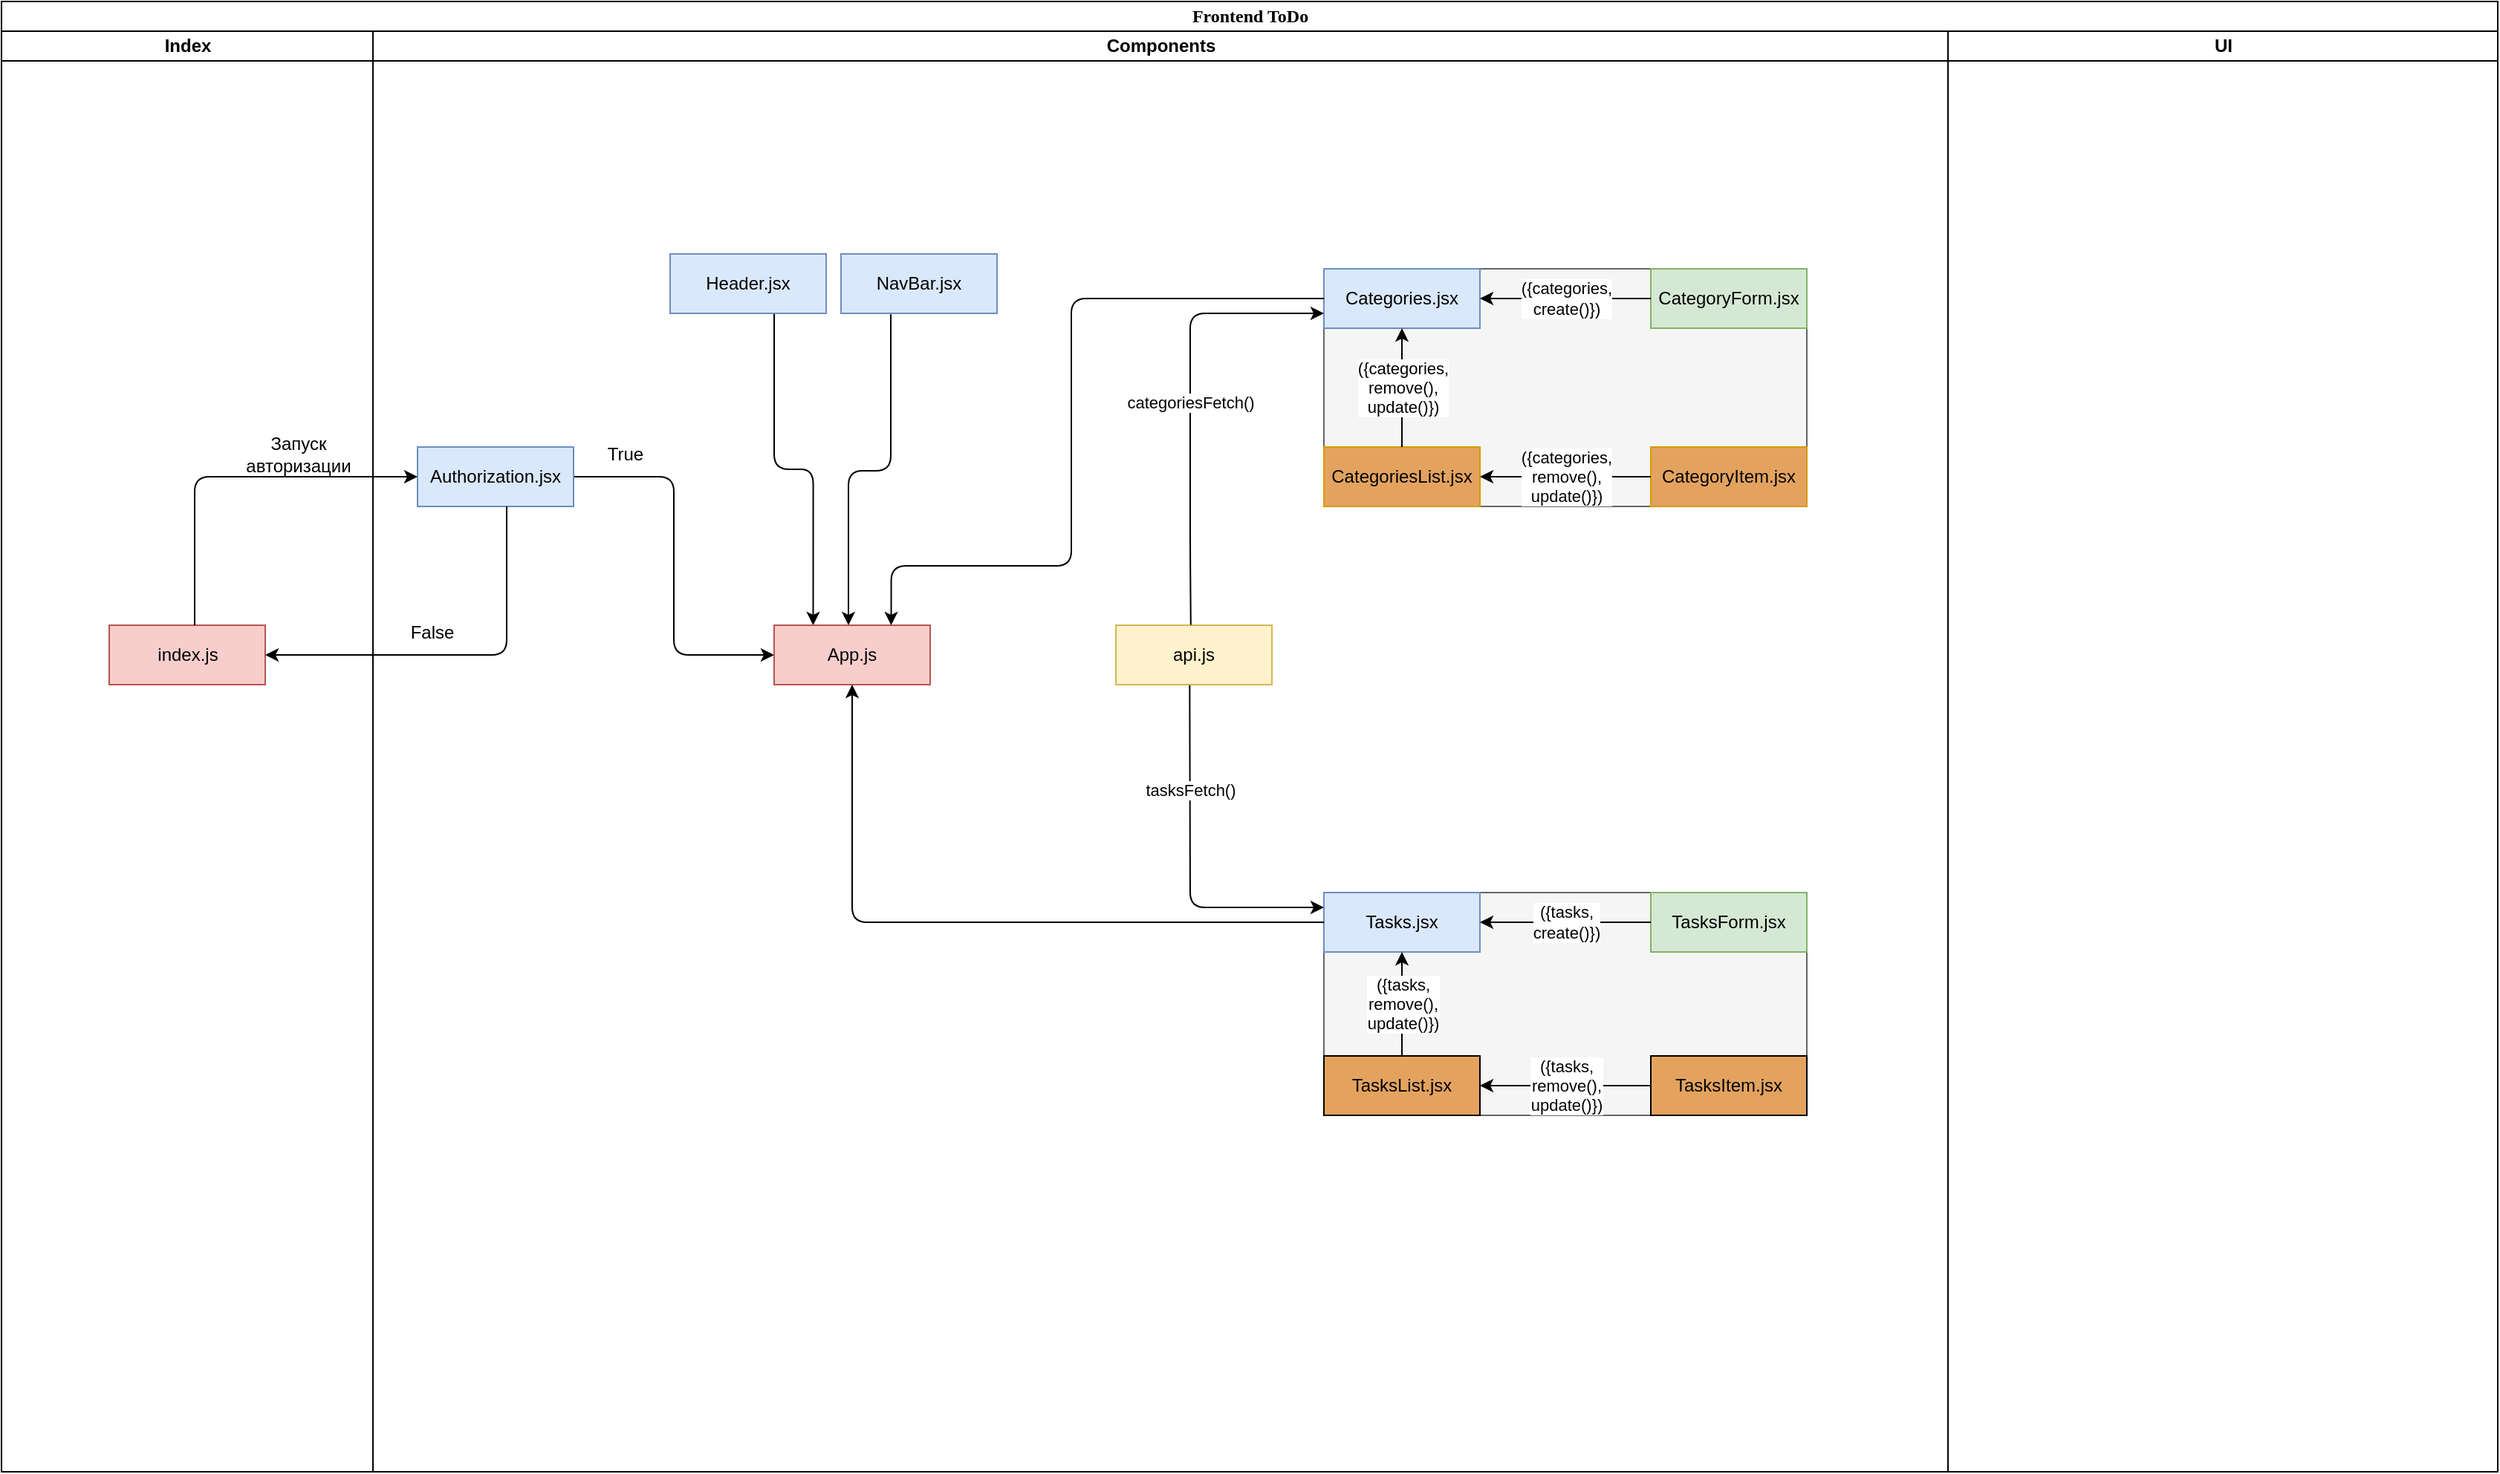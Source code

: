 <mxfile version="21.6.5" type="github">
  <diagram name="Frontend" id="0783ab3e-0a74-02c8-0abd-f7b4e66b4bec">
    <mxGraphModel dx="2045" dy="637" grid="1" gridSize="10" guides="1" tooltips="1" connect="1" arrows="1" fold="1" page="1" pageScale="1" pageWidth="850" pageHeight="1100" background="none" math="0" shadow="0">
      <root>
        <mxCell id="0" />
        <mxCell id="1" parent="0" />
        <mxCell id="1c1d494c118603dd-1" value="Frontend ToDo" style="swimlane;html=1;childLayout=stackLayout;startSize=20;rounded=0;shadow=0;comic=0;labelBackgroundColor=none;strokeWidth=1;fontFamily=Verdana;fontSize=12;align=center;" parent="1" vertex="1">
          <mxGeometry x="-40" y="70" width="1680" height="990" as="geometry" />
        </mxCell>
        <mxCell id="1c1d494c118603dd-2" value="Index" style="swimlane;html=1;startSize=20;" parent="1c1d494c118603dd-1" vertex="1">
          <mxGeometry y="20" width="250" height="970" as="geometry" />
        </mxCell>
        <mxCell id="Hatcnh2Sir8SRmg99cJd-18" value="index.js" style="rounded=0;whiteSpace=wrap;html=1;fillColor=#f8cecc;strokeColor=#b85450;" parent="1c1d494c118603dd-2" vertex="1">
          <mxGeometry x="72.5" y="400" width="105" height="40" as="geometry" />
        </mxCell>
        <mxCell id="Hatcnh2Sir8SRmg99cJd-23" value="Запуск авторизации" style="text;html=1;strokeColor=none;fillColor=none;align=center;verticalAlign=middle;whiteSpace=wrap;rounded=0;" parent="1c1d494c118603dd-2" vertex="1">
          <mxGeometry x="150" y="270" width="100" height="30" as="geometry" />
        </mxCell>
        <mxCell id="1c1d494c118603dd-3" value="Components" style="swimlane;html=1;startSize=20;overflow=visible;fillStyle=auto;" parent="1c1d494c118603dd-1" vertex="1">
          <mxGeometry x="250" y="20" width="1060" height="970" as="geometry" />
        </mxCell>
        <mxCell id="Hatcnh2Sir8SRmg99cJd-30" style="edgeStyle=orthogonalEdgeStyle;rounded=1;orthogonalLoop=1;jettySize=auto;html=1;entryX=0;entryY=0.5;entryDx=0;entryDy=0;" parent="1c1d494c118603dd-3" source="Hatcnh2Sir8SRmg99cJd-2" target="Hatcnh2Sir8SRmg99cJd-1" edge="1">
          <mxGeometry relative="1" as="geometry" />
        </mxCell>
        <mxCell id="Hatcnh2Sir8SRmg99cJd-2" value="Authorization.jsx" style="rounded=0;whiteSpace=wrap;html=1;fillColor=#dae8fc;strokeColor=#6c8ebf;" parent="1c1d494c118603dd-3" vertex="1">
          <mxGeometry x="30" y="280" width="105" height="40" as="geometry" />
        </mxCell>
        <mxCell id="QIrwqinoMJVfx_VkA9Hf-7" style="edgeStyle=orthogonalEdgeStyle;rounded=1;orthogonalLoop=1;jettySize=auto;html=1;entryX=0.656;entryY=-0.037;entryDx=0;entryDy=0;entryPerimeter=0;exitX=0.319;exitY=1.016;exitDx=0;exitDy=0;exitPerimeter=0;" parent="1c1d494c118603dd-3" source="Hatcnh2Sir8SRmg99cJd-6" edge="1">
          <mxGeometry relative="1" as="geometry">
            <mxPoint x="371.15" y="191.48" as="sourcePoint" />
            <mxPoint x="320.0" y="400" as="targetPoint" />
            <Array as="points">
              <mxPoint x="349" y="296" />
              <mxPoint x="320" y="296" />
            </Array>
          </mxGeometry>
        </mxCell>
        <mxCell id="Hatcnh2Sir8SRmg99cJd-6" value="NavBar.jsx" style="rounded=0;whiteSpace=wrap;html=1;fillColor=#dae8fc;strokeColor=#6c8ebf;" parent="1c1d494c118603dd-3" vertex="1">
          <mxGeometry x="315" y="150" width="105" height="40" as="geometry" />
        </mxCell>
        <mxCell id="QIrwqinoMJVfx_VkA9Hf-6" style="edgeStyle=orthogonalEdgeStyle;rounded=1;orthogonalLoop=1;jettySize=auto;html=1;entryX=0.25;entryY=0;entryDx=0;entryDy=0;" parent="1c1d494c118603dd-3" source="Hatcnh2Sir8SRmg99cJd-7" target="Hatcnh2Sir8SRmg99cJd-1" edge="1">
          <mxGeometry relative="1" as="geometry">
            <Array as="points">
              <mxPoint x="270" y="295" />
              <mxPoint x="296" y="295" />
            </Array>
          </mxGeometry>
        </mxCell>
        <mxCell id="Hatcnh2Sir8SRmg99cJd-7" value="Header.jsx" style="rounded=0;whiteSpace=wrap;html=1;fillColor=#dae8fc;strokeColor=#6c8ebf;" parent="1c1d494c118603dd-3" vertex="1">
          <mxGeometry x="200" y="150" width="105" height="40" as="geometry" />
        </mxCell>
        <mxCell id="Hatcnh2Sir8SRmg99cJd-1" value="App.js" style="rounded=0;whiteSpace=wrap;html=1;fillColor=#f8cecc;strokeColor=#b85450;" parent="1c1d494c118603dd-3" vertex="1">
          <mxGeometry x="270" y="400" width="105" height="40" as="geometry" />
        </mxCell>
        <mxCell id="Hatcnh2Sir8SRmg99cJd-32" value="True" style="text;html=1;strokeColor=none;fillColor=none;align=center;verticalAlign=middle;whiteSpace=wrap;rounded=0;" parent="1c1d494c118603dd-3" vertex="1">
          <mxGeometry x="140" y="270" width="60" height="30" as="geometry" />
        </mxCell>
        <mxCell id="Hatcnh2Sir8SRmg99cJd-34" value="False" style="text;html=1;strokeColor=none;fillColor=none;align=center;verticalAlign=middle;whiteSpace=wrap;rounded=0;" parent="1c1d494c118603dd-3" vertex="1">
          <mxGeometry x="10" y="390" width="60" height="30" as="geometry" />
        </mxCell>
        <mxCell id="A1BnjpYrMNNQiAo5bSDg-16" value="" style="group;shadow=0;labelBorderColor=none;fillColor=#f5f5f5;strokeColor=#666666;fontColor=#333333;" vertex="1" connectable="0" parent="1c1d494c118603dd-3">
          <mxGeometry x="640" y="160" width="325" height="160" as="geometry" />
        </mxCell>
        <mxCell id="Hatcnh2Sir8SRmg99cJd-5" value="Categories.jsx" style="rounded=0;whiteSpace=wrap;html=1;fillColor=#dae8fc;strokeColor=#6c8ebf;" parent="A1BnjpYrMNNQiAo5bSDg-16" vertex="1">
          <mxGeometry width="105" height="40" as="geometry" />
        </mxCell>
        <mxCell id="Hatcnh2Sir8SRmg99cJd-35" value="CategoriesList.jsx" style="rounded=0;whiteSpace=wrap;html=1;fillColor=#e3a35f;strokeColor=#d79b00;" parent="A1BnjpYrMNNQiAo5bSDg-16" vertex="1">
          <mxGeometry y="120" width="105" height="40" as="geometry" />
        </mxCell>
        <mxCell id="Hatcnh2Sir8SRmg99cJd-36" value="CategoryForm.jsx" style="rounded=0;whiteSpace=wrap;html=1;fillColor=#d5e8d4;strokeColor=#82b366;" parent="A1BnjpYrMNNQiAo5bSDg-16" vertex="1">
          <mxGeometry x="220" width="105" height="40" as="geometry" />
        </mxCell>
        <mxCell id="Hatcnh2Sir8SRmg99cJd-37" value="CategoryItem.jsx" style="rounded=0;whiteSpace=wrap;html=1;fillColor=#e3a35f;strokeColor=#d79b00;" parent="A1BnjpYrMNNQiAo5bSDg-16" vertex="1">
          <mxGeometry x="220" y="120" width="105" height="40" as="geometry" />
        </mxCell>
        <mxCell id="A1BnjpYrMNNQiAo5bSDg-3" value="" style="endArrow=classic;html=1;rounded=0;entryX=0.5;entryY=1;entryDx=0;entryDy=0;" edge="1" parent="A1BnjpYrMNNQiAo5bSDg-16" source="Hatcnh2Sir8SRmg99cJd-35" target="Hatcnh2Sir8SRmg99cJd-5">
          <mxGeometry relative="1" as="geometry">
            <mxPoint x="-250" y="190" as="sourcePoint" />
            <mxPoint x="-90" y="190" as="targetPoint" />
          </mxGeometry>
        </mxCell>
        <mxCell id="A1BnjpYrMNNQiAo5bSDg-4" value="({categories,&lt;br&gt;remove(),&lt;br&gt;update()})" style="edgeLabel;resizable=0;html=1;align=center;verticalAlign=middle;" connectable="0" vertex="1" parent="A1BnjpYrMNNQiAo5bSDg-3">
          <mxGeometry relative="1" as="geometry" />
        </mxCell>
        <mxCell id="A1BnjpYrMNNQiAo5bSDg-9" value="" style="endArrow=classic;html=1;rounded=0;exitX=0;exitY=0.5;exitDx=0;exitDy=0;entryX=1;entryY=0.5;entryDx=0;entryDy=0;" edge="1" parent="A1BnjpYrMNNQiAo5bSDg-16" source="Hatcnh2Sir8SRmg99cJd-37" target="Hatcnh2Sir8SRmg99cJd-35">
          <mxGeometry relative="1" as="geometry">
            <mxPoint y="110" as="sourcePoint" />
            <mxPoint x="160" y="110" as="targetPoint" />
          </mxGeometry>
        </mxCell>
        <mxCell id="A1BnjpYrMNNQiAo5bSDg-10" value="({categories,&lt;br style=&quot;border-color: var(--border-color);&quot;&gt;remove(),&lt;br style=&quot;border-color: var(--border-color);&quot;&gt;update()})" style="edgeLabel;resizable=0;html=1;align=center;verticalAlign=middle;" connectable="0" vertex="1" parent="A1BnjpYrMNNQiAo5bSDg-9">
          <mxGeometry relative="1" as="geometry" />
        </mxCell>
        <mxCell id="A1BnjpYrMNNQiAo5bSDg-13" value="" style="endArrow=classic;html=1;rounded=0;exitX=0;exitY=0.5;exitDx=0;exitDy=0;entryX=1;entryY=0.5;entryDx=0;entryDy=0;" edge="1" parent="A1BnjpYrMNNQiAo5bSDg-16" source="Hatcnh2Sir8SRmg99cJd-36" target="Hatcnh2Sir8SRmg99cJd-5">
          <mxGeometry relative="1" as="geometry">
            <mxPoint x="80" y="70" as="sourcePoint" />
            <mxPoint x="180" y="70" as="targetPoint" />
          </mxGeometry>
        </mxCell>
        <mxCell id="A1BnjpYrMNNQiAo5bSDg-14" value="({categories,&lt;br&gt;create()})" style="edgeLabel;resizable=0;html=1;align=center;verticalAlign=middle;" connectable="0" vertex="1" parent="A1BnjpYrMNNQiAo5bSDg-13">
          <mxGeometry relative="1" as="geometry" />
        </mxCell>
        <mxCell id="A1BnjpYrMNNQiAo5bSDg-17" value="api.js" style="rounded=0;whiteSpace=wrap;html=1;fillColor=#fff2cc;strokeColor=#d6b656;" vertex="1" parent="1c1d494c118603dd-3">
          <mxGeometry x="500" y="400" width="105" height="40" as="geometry" />
        </mxCell>
        <mxCell id="A1BnjpYrMNNQiAo5bSDg-19" value="" style="endArrow=classic;html=1;rounded=1;entryX=0;entryY=0.75;entryDx=0;entryDy=0;exitX=0.48;exitY=-0.007;exitDx=0;exitDy=0;exitPerimeter=0;" edge="1" parent="1c1d494c118603dd-3" source="A1BnjpYrMNNQiAo5bSDg-17" target="Hatcnh2Sir8SRmg99cJd-5">
          <mxGeometry relative="1" as="geometry">
            <mxPoint x="480" y="330" as="sourcePoint" />
            <mxPoint x="580" y="330" as="targetPoint" />
            <Array as="points">
              <mxPoint x="550" y="350" />
              <mxPoint x="550" y="190" />
            </Array>
          </mxGeometry>
        </mxCell>
        <mxCell id="A1BnjpYrMNNQiAo5bSDg-20" value="categoriesFetch()" style="edgeLabel;resizable=0;html=1;align=center;verticalAlign=middle;" connectable="0" vertex="1" parent="A1BnjpYrMNNQiAo5bSDg-19">
          <mxGeometry relative="1" as="geometry" />
        </mxCell>
        <mxCell id="A1BnjpYrMNNQiAo5bSDg-21" style="edgeStyle=orthogonalEdgeStyle;rounded=1;orthogonalLoop=1;jettySize=auto;html=1;entryX=0.75;entryY=0;entryDx=0;entryDy=0;" edge="1" parent="1c1d494c118603dd-3" source="Hatcnh2Sir8SRmg99cJd-5" target="Hatcnh2Sir8SRmg99cJd-1">
          <mxGeometry relative="1" as="geometry">
            <Array as="points">
              <mxPoint x="470" y="180" />
              <mxPoint x="470" y="360" />
              <mxPoint x="349" y="360" />
            </Array>
          </mxGeometry>
        </mxCell>
        <mxCell id="A1BnjpYrMNNQiAo5bSDg-23" value="" style="endArrow=classic;html=1;rounded=1;entryX=0;entryY=0.25;entryDx=0;entryDy=0;exitX=0.473;exitY=1.008;exitDx=0;exitDy=0;exitPerimeter=0;" edge="1" parent="1c1d494c118603dd-3" source="A1BnjpYrMNNQiAo5bSDg-17" target="Hatcnh2Sir8SRmg99cJd-4">
          <mxGeometry relative="1" as="geometry">
            <mxPoint x="470" y="580" as="sourcePoint" />
            <mxPoint x="570" y="580" as="targetPoint" />
            <Array as="points">
              <mxPoint x="550" y="590" />
            </Array>
          </mxGeometry>
        </mxCell>
        <mxCell id="A1BnjpYrMNNQiAo5bSDg-24" value="tasksFetch()" style="edgeLabel;resizable=0;html=1;align=center;verticalAlign=middle;" connectable="0" vertex="1" parent="A1BnjpYrMNNQiAo5bSDg-23">
          <mxGeometry relative="1" as="geometry">
            <mxPoint y="-50" as="offset" />
          </mxGeometry>
        </mxCell>
        <mxCell id="A1BnjpYrMNNQiAo5bSDg-31" value="" style="group;fillColor=#f5f5f5;fontColor=#333333;strokeColor=#666666;" vertex="1" connectable="0" parent="1c1d494c118603dd-3">
          <mxGeometry x="640" y="580" width="325" height="150" as="geometry" />
        </mxCell>
        <mxCell id="Hatcnh2Sir8SRmg99cJd-51" value="" style="group;container=0;" parent="A1BnjpYrMNNQiAo5bSDg-31" vertex="1" connectable="0">
          <mxGeometry width="247.5" height="110" as="geometry" />
        </mxCell>
        <mxCell id="Hatcnh2Sir8SRmg99cJd-4" value="Tasks.jsx" style="rounded=0;whiteSpace=wrap;html=1;fillColor=#dae8fc;strokeColor=#6c8ebf;" parent="A1BnjpYrMNNQiAo5bSDg-31" vertex="1">
          <mxGeometry width="105" height="40" as="geometry" />
        </mxCell>
        <mxCell id="Hatcnh2Sir8SRmg99cJd-45" value="TasksForm.jsx" style="rounded=0;whiteSpace=wrap;html=1;fillColor=#d5e8d4;strokeColor=#82b366;" parent="A1BnjpYrMNNQiAo5bSDg-31" vertex="1">
          <mxGeometry x="220" width="105" height="40" as="geometry" />
        </mxCell>
        <mxCell id="Hatcnh2Sir8SRmg99cJd-46" value="TasksList.jsx" style="rounded=0;whiteSpace=wrap;html=1;fillColor=#e3a35f;" parent="A1BnjpYrMNNQiAo5bSDg-31" vertex="1">
          <mxGeometry y="110" width="105" height="40" as="geometry" />
        </mxCell>
        <mxCell id="Hatcnh2Sir8SRmg99cJd-47" value="TasksItem.jsx" style="rounded=0;whiteSpace=wrap;html=1;fillColor=#e3a35f;" parent="A1BnjpYrMNNQiAo5bSDg-31" vertex="1">
          <mxGeometry x="220" y="110" width="105" height="40" as="geometry" />
        </mxCell>
        <mxCell id="A1BnjpYrMNNQiAo5bSDg-25" value="" style="endArrow=classic;html=1;rounded=0;entryX=0.5;entryY=1;entryDx=0;entryDy=0;exitX=0.5;exitY=0;exitDx=0;exitDy=0;" edge="1" parent="A1BnjpYrMNNQiAo5bSDg-31" source="Hatcnh2Sir8SRmg99cJd-46" target="Hatcnh2Sir8SRmg99cJd-4">
          <mxGeometry relative="1" as="geometry">
            <mxPoint x="-200" y="100" as="sourcePoint" />
            <mxPoint x="-100" y="100" as="targetPoint" />
          </mxGeometry>
        </mxCell>
        <mxCell id="A1BnjpYrMNNQiAo5bSDg-26" value="({tasks,&lt;br style=&quot;border-color: var(--border-color);&quot;&gt;remove(),&lt;br style=&quot;border-color: var(--border-color);&quot;&gt;update()})" style="edgeLabel;resizable=0;html=1;align=center;verticalAlign=middle;" connectable="0" vertex="1" parent="A1BnjpYrMNNQiAo5bSDg-25">
          <mxGeometry relative="1" as="geometry" />
        </mxCell>
        <mxCell id="A1BnjpYrMNNQiAo5bSDg-27" value="" style="endArrow=classic;html=1;rounded=0;exitX=0;exitY=0.5;exitDx=0;exitDy=0;entryX=1;entryY=0.5;entryDx=0;entryDy=0;" edge="1" parent="A1BnjpYrMNNQiAo5bSDg-31" source="Hatcnh2Sir8SRmg99cJd-45" target="Hatcnh2Sir8SRmg99cJd-4">
          <mxGeometry relative="1" as="geometry">
            <mxPoint x="110" y="-50" as="sourcePoint" />
            <mxPoint x="210" y="-50" as="targetPoint" />
          </mxGeometry>
        </mxCell>
        <mxCell id="A1BnjpYrMNNQiAo5bSDg-28" value="({tasks,&lt;br style=&quot;border-color: var(--border-color);&quot;&gt;create()})" style="edgeLabel;resizable=0;html=1;align=center;verticalAlign=middle;" connectable="0" vertex="1" parent="A1BnjpYrMNNQiAo5bSDg-27">
          <mxGeometry relative="1" as="geometry" />
        </mxCell>
        <mxCell id="A1BnjpYrMNNQiAo5bSDg-29" value="" style="endArrow=classic;html=1;rounded=0;exitX=0;exitY=0.5;exitDx=0;exitDy=0;entryX=1;entryY=0.5;entryDx=0;entryDy=0;" edge="1" parent="A1BnjpYrMNNQiAo5bSDg-31" source="Hatcnh2Sir8SRmg99cJd-47" target="Hatcnh2Sir8SRmg99cJd-46">
          <mxGeometry relative="1" as="geometry">
            <mxPoint x="110" y="90" as="sourcePoint" />
            <mxPoint x="210" y="90" as="targetPoint" />
          </mxGeometry>
        </mxCell>
        <mxCell id="A1BnjpYrMNNQiAo5bSDg-30" value="({tasks,&lt;br style=&quot;border-color: var(--border-color);&quot;&gt;remove(),&lt;br style=&quot;border-color: var(--border-color);&quot;&gt;update()})" style="edgeLabel;resizable=0;html=1;align=center;verticalAlign=middle;" connectable="0" vertex="1" parent="A1BnjpYrMNNQiAo5bSDg-29">
          <mxGeometry relative="1" as="geometry" />
        </mxCell>
        <mxCell id="A1BnjpYrMNNQiAo5bSDg-32" style="edgeStyle=orthogonalEdgeStyle;rounded=1;orthogonalLoop=1;jettySize=auto;html=1;entryX=0.5;entryY=1;entryDx=0;entryDy=0;" edge="1" parent="1c1d494c118603dd-3" source="Hatcnh2Sir8SRmg99cJd-4" target="Hatcnh2Sir8SRmg99cJd-1">
          <mxGeometry relative="1" as="geometry" />
        </mxCell>
        <mxCell id="1c1d494c118603dd-4" value="UI" style="swimlane;html=1;startSize=20;" parent="1c1d494c118603dd-1" vertex="1">
          <mxGeometry x="1310" y="20" width="370" height="970" as="geometry" />
        </mxCell>
        <mxCell id="Hatcnh2Sir8SRmg99cJd-22" style="edgeStyle=orthogonalEdgeStyle;rounded=1;orthogonalLoop=1;jettySize=auto;html=1;entryX=0;entryY=0.5;entryDx=0;entryDy=0;" parent="1c1d494c118603dd-1" source="Hatcnh2Sir8SRmg99cJd-18" target="Hatcnh2Sir8SRmg99cJd-2" edge="1">
          <mxGeometry relative="1" as="geometry">
            <Array as="points">
              <mxPoint x="130" y="320" />
            </Array>
          </mxGeometry>
        </mxCell>
        <mxCell id="Hatcnh2Sir8SRmg99cJd-33" style="edgeStyle=orthogonalEdgeStyle;rounded=1;orthogonalLoop=1;jettySize=auto;html=1;entryX=1;entryY=0.5;entryDx=0;entryDy=0;" parent="1c1d494c118603dd-1" source="Hatcnh2Sir8SRmg99cJd-2" target="Hatcnh2Sir8SRmg99cJd-18" edge="1">
          <mxGeometry relative="1" as="geometry">
            <Array as="points">
              <mxPoint x="340" y="440" />
            </Array>
          </mxGeometry>
        </mxCell>
      </root>
    </mxGraphModel>
  </diagram>
</mxfile>
